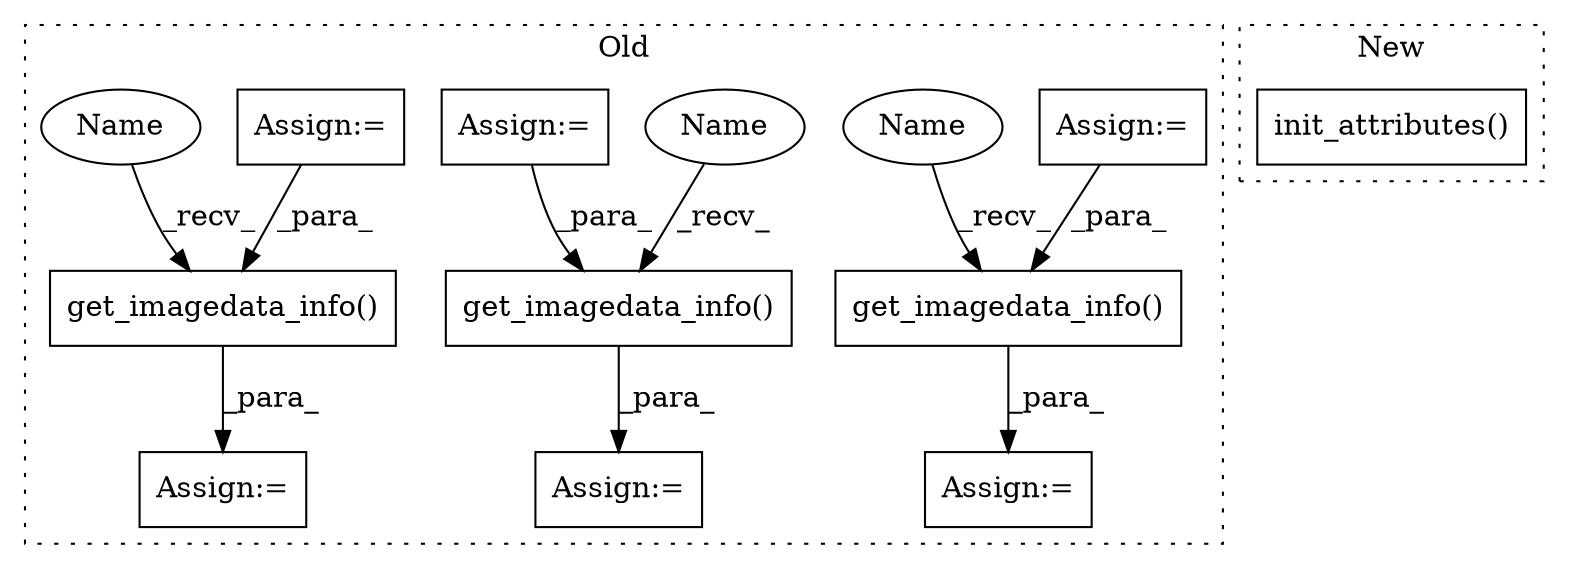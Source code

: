 digraph G {
subgraph cluster0 {
1 [label="get_imagedata_info()" a="75" s="2038,2072" l="24,1" shape="box"];
3 [label="get_imagedata_info()" a="75" s="2152,2188" l="24,1" shape="box"];
4 [label="Assign:=" a="68" s="2086" l="66" shape="box"];
5 [label="get_imagedata_info()" a="75" s="1930,1964" l="24,1" shape="box"];
6 [label="Assign:=" a="68" s="1846" l="3" shape="box"];
7 [label="Assign:=" a="68" s="1817" l="3" shape="box"];
8 [label="Assign:=" a="68" s="1790" l="3" shape="box"];
9 [label="Assign:=" a="68" s="1978" l="60" shape="box"];
10 [label="Assign:=" a="68" s="1870" l="60" shape="box"];
11 [label="Name" a="87" s="2038" l="4" shape="ellipse"];
12 [label="Name" a="87" s="2152" l="4" shape="ellipse"];
13 [label="Name" a="87" s="1930" l="4" shape="ellipse"];
label = "Old";
style="dotted";
}
subgraph cluster1 {
2 [label="init_attributes()" a="75" s="1694,1736" l="21,1" shape="box"];
label = "New";
style="dotted";
}
1 -> 9 [label="_para_"];
3 -> 4 [label="_para_"];
5 -> 10 [label="_para_"];
6 -> 3 [label="_para_"];
7 -> 1 [label="_para_"];
8 -> 5 [label="_para_"];
11 -> 1 [label="_recv_"];
12 -> 3 [label="_recv_"];
13 -> 5 [label="_recv_"];
}